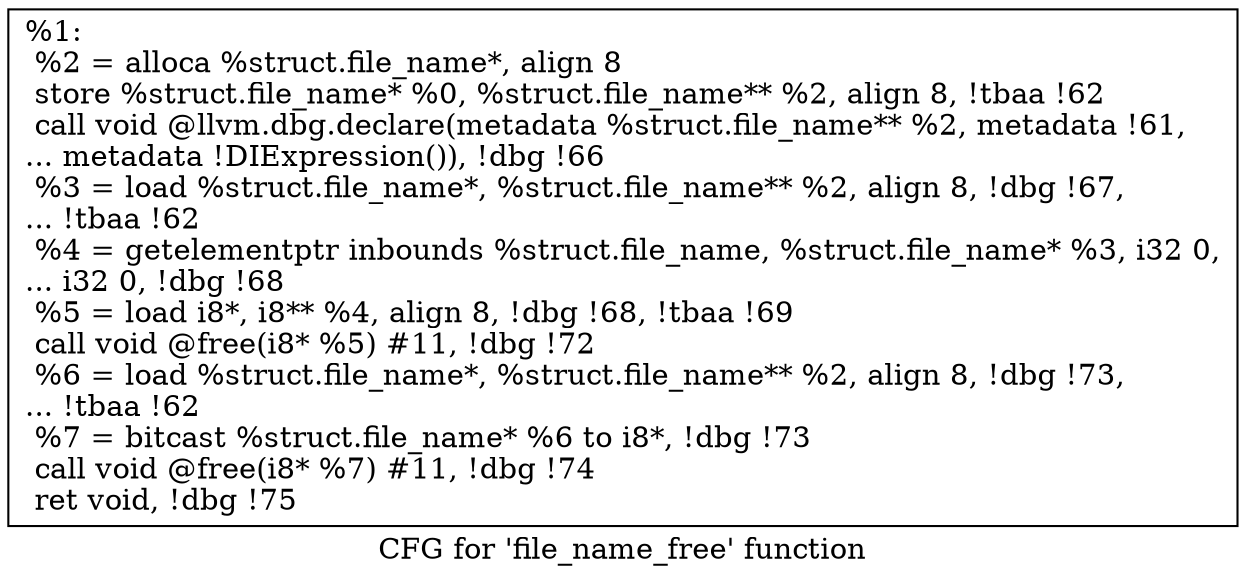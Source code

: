 digraph "CFG for 'file_name_free' function" {
	label="CFG for 'file_name_free' function";

	Node0xa764e0 [shape=record,label="{%1:\l  %2 = alloca %struct.file_name*, align 8\l  store %struct.file_name* %0, %struct.file_name** %2, align 8, !tbaa !62\l  call void @llvm.dbg.declare(metadata %struct.file_name** %2, metadata !61,\l... metadata !DIExpression()), !dbg !66\l  %3 = load %struct.file_name*, %struct.file_name** %2, align 8, !dbg !67,\l... !tbaa !62\l  %4 = getelementptr inbounds %struct.file_name, %struct.file_name* %3, i32 0,\l... i32 0, !dbg !68\l  %5 = load i8*, i8** %4, align 8, !dbg !68, !tbaa !69\l  call void @free(i8* %5) #11, !dbg !72\l  %6 = load %struct.file_name*, %struct.file_name** %2, align 8, !dbg !73,\l... !tbaa !62\l  %7 = bitcast %struct.file_name* %6 to i8*, !dbg !73\l  call void @free(i8* %7) #11, !dbg !74\l  ret void, !dbg !75\l}"];
}
